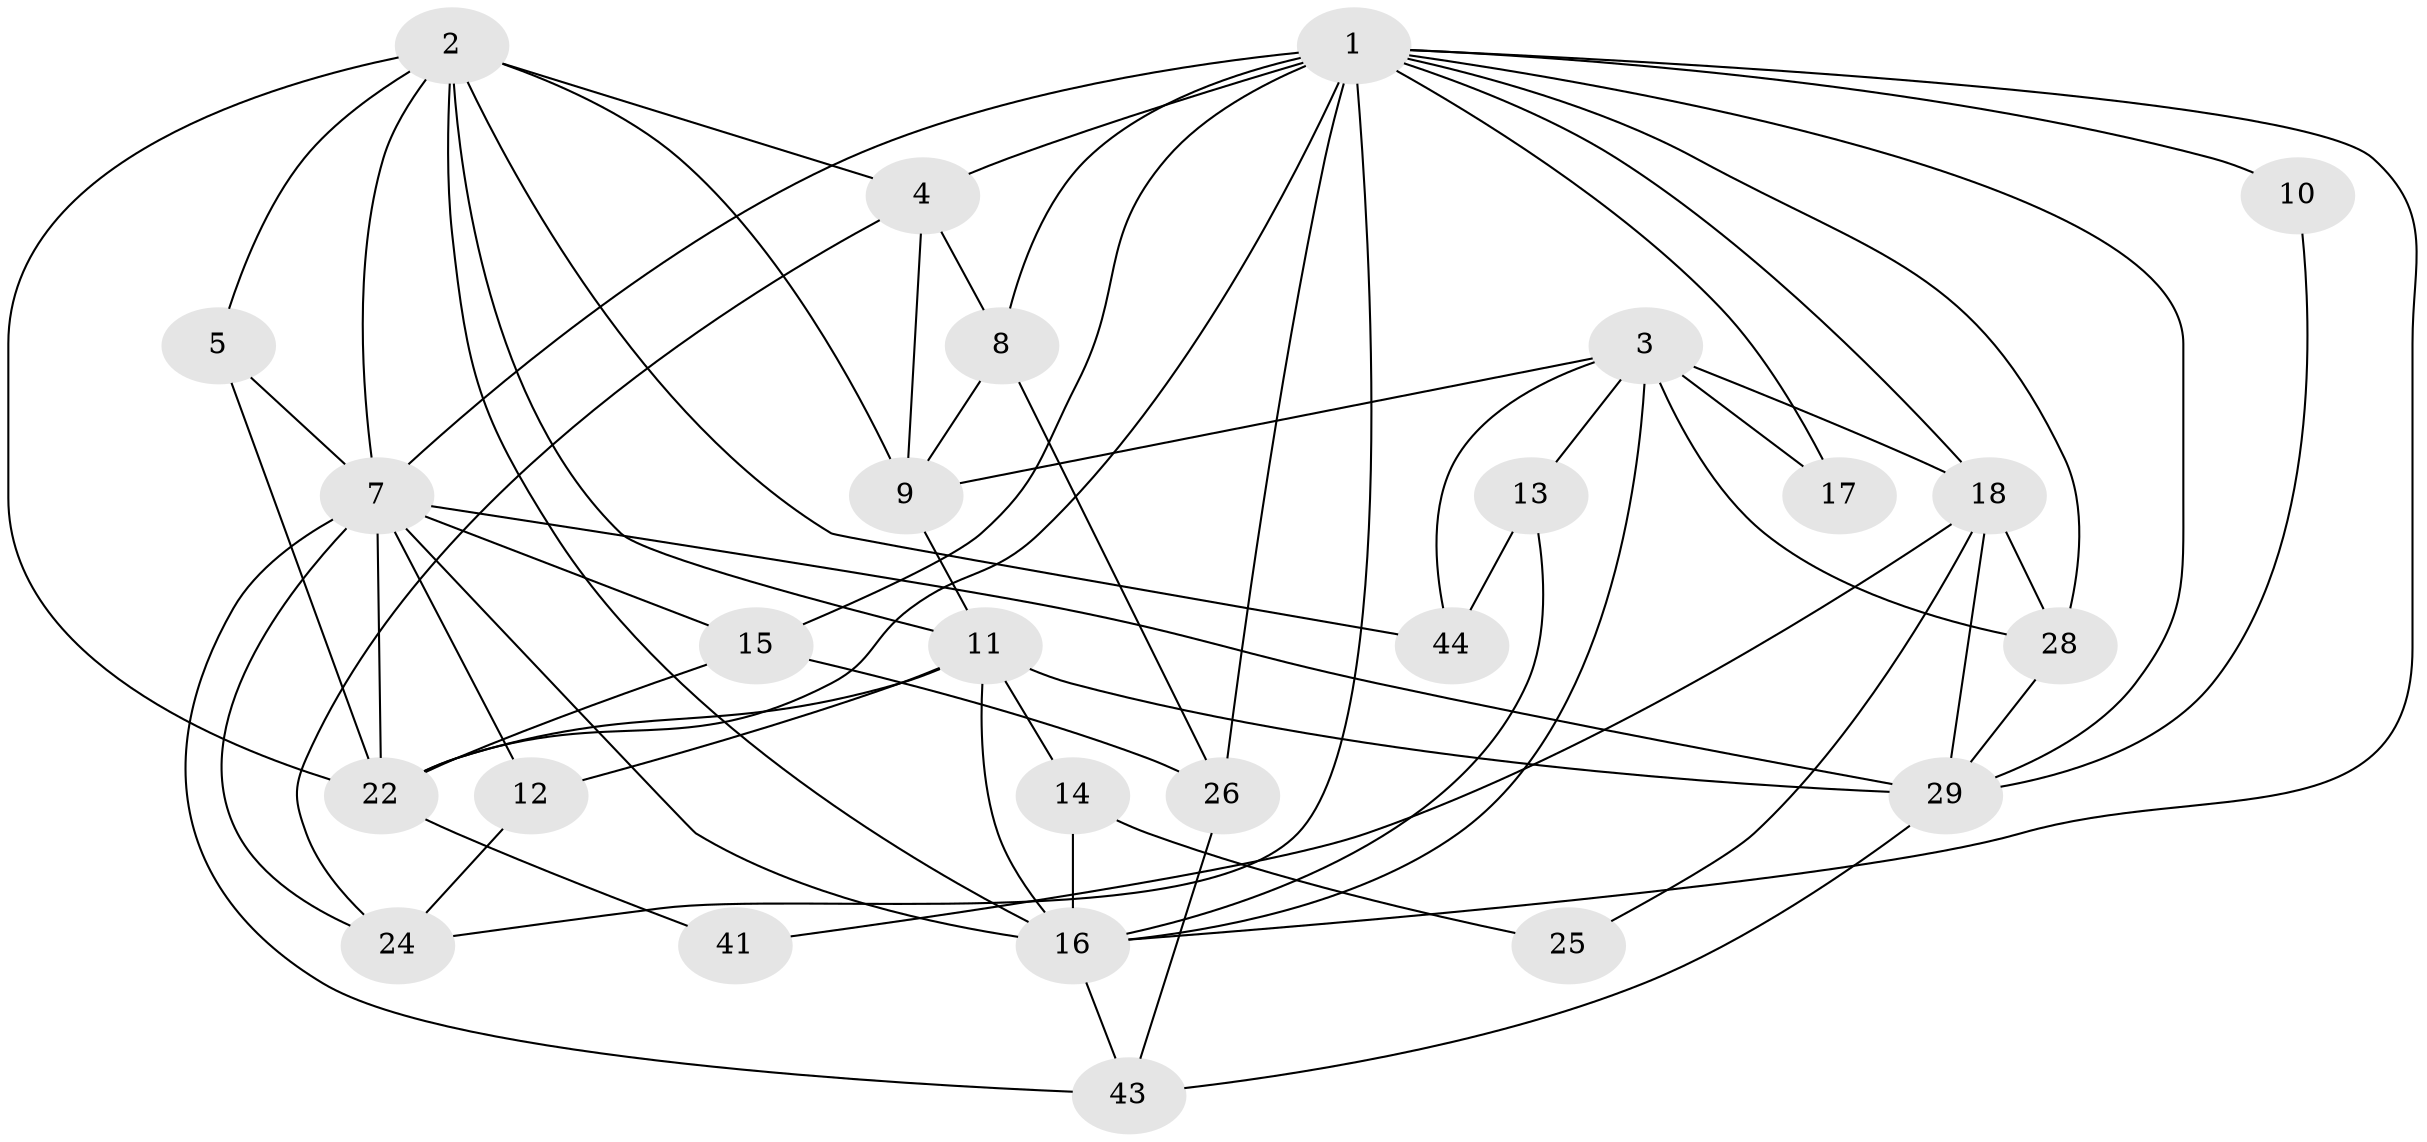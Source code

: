 // original degree distribution, {6: 0.1346153846153846, 3: 0.2692307692307692, 4: 0.2692307692307692, 2: 0.15384615384615385, 5: 0.11538461538461539, 7: 0.038461538461538464, 8: 0.019230769230769232}
// Generated by graph-tools (version 1.1) at 2025/14/03/09/25 04:14:50]
// undirected, 26 vertices, 65 edges
graph export_dot {
graph [start="1"]
  node [color=gray90,style=filled];
  1 [super="+49+30"];
  2 [super="+6"];
  3 [super="+35+20"];
  4 [super="+19"];
  5;
  7 [super="+39"];
  8;
  9 [super="+31"];
  10;
  11 [super="+32"];
  12 [super="+33"];
  13;
  14;
  15 [super="+51"];
  16 [super="+36"];
  17;
  18 [super="+23"];
  22 [super="+50+27"];
  24;
  25;
  26 [super="+37"];
  28 [super="+48"];
  29 [super="+34"];
  41;
  43;
  44;
  1 -- 26;
  1 -- 18;
  1 -- 24;
  1 -- 17;
  1 -- 4 [weight=2];
  1 -- 7;
  1 -- 8;
  1 -- 10;
  1 -- 15;
  1 -- 22;
  1 -- 16;
  1 -- 28 [weight=2];
  1 -- 29;
  2 -- 5;
  2 -- 44;
  2 -- 11;
  2 -- 9;
  2 -- 22;
  2 -- 16;
  2 -- 4;
  2 -- 7;
  3 -- 18;
  3 -- 28;
  3 -- 13;
  3 -- 44;
  3 -- 9 [weight=2];
  3 -- 16 [weight=2];
  3 -- 17;
  4 -- 8;
  4 -- 24;
  4 -- 9;
  5 -- 22;
  5 -- 7;
  7 -- 22;
  7 -- 43;
  7 -- 12;
  7 -- 15;
  7 -- 16 [weight=2];
  7 -- 24;
  7 -- 29 [weight=2];
  8 -- 9;
  8 -- 26;
  9 -- 11;
  10 -- 29;
  11 -- 14;
  11 -- 16 [weight=2];
  11 -- 12;
  11 -- 22 [weight=2];
  11 -- 29;
  12 -- 24;
  13 -- 44;
  13 -- 16;
  14 -- 25;
  14 -- 16;
  15 -- 26;
  15 -- 22 [weight=2];
  16 -- 43;
  18 -- 25;
  18 -- 29 [weight=2];
  18 -- 41;
  18 -- 28;
  22 -- 41;
  26 -- 43;
  28 -- 29;
  29 -- 43;
}
